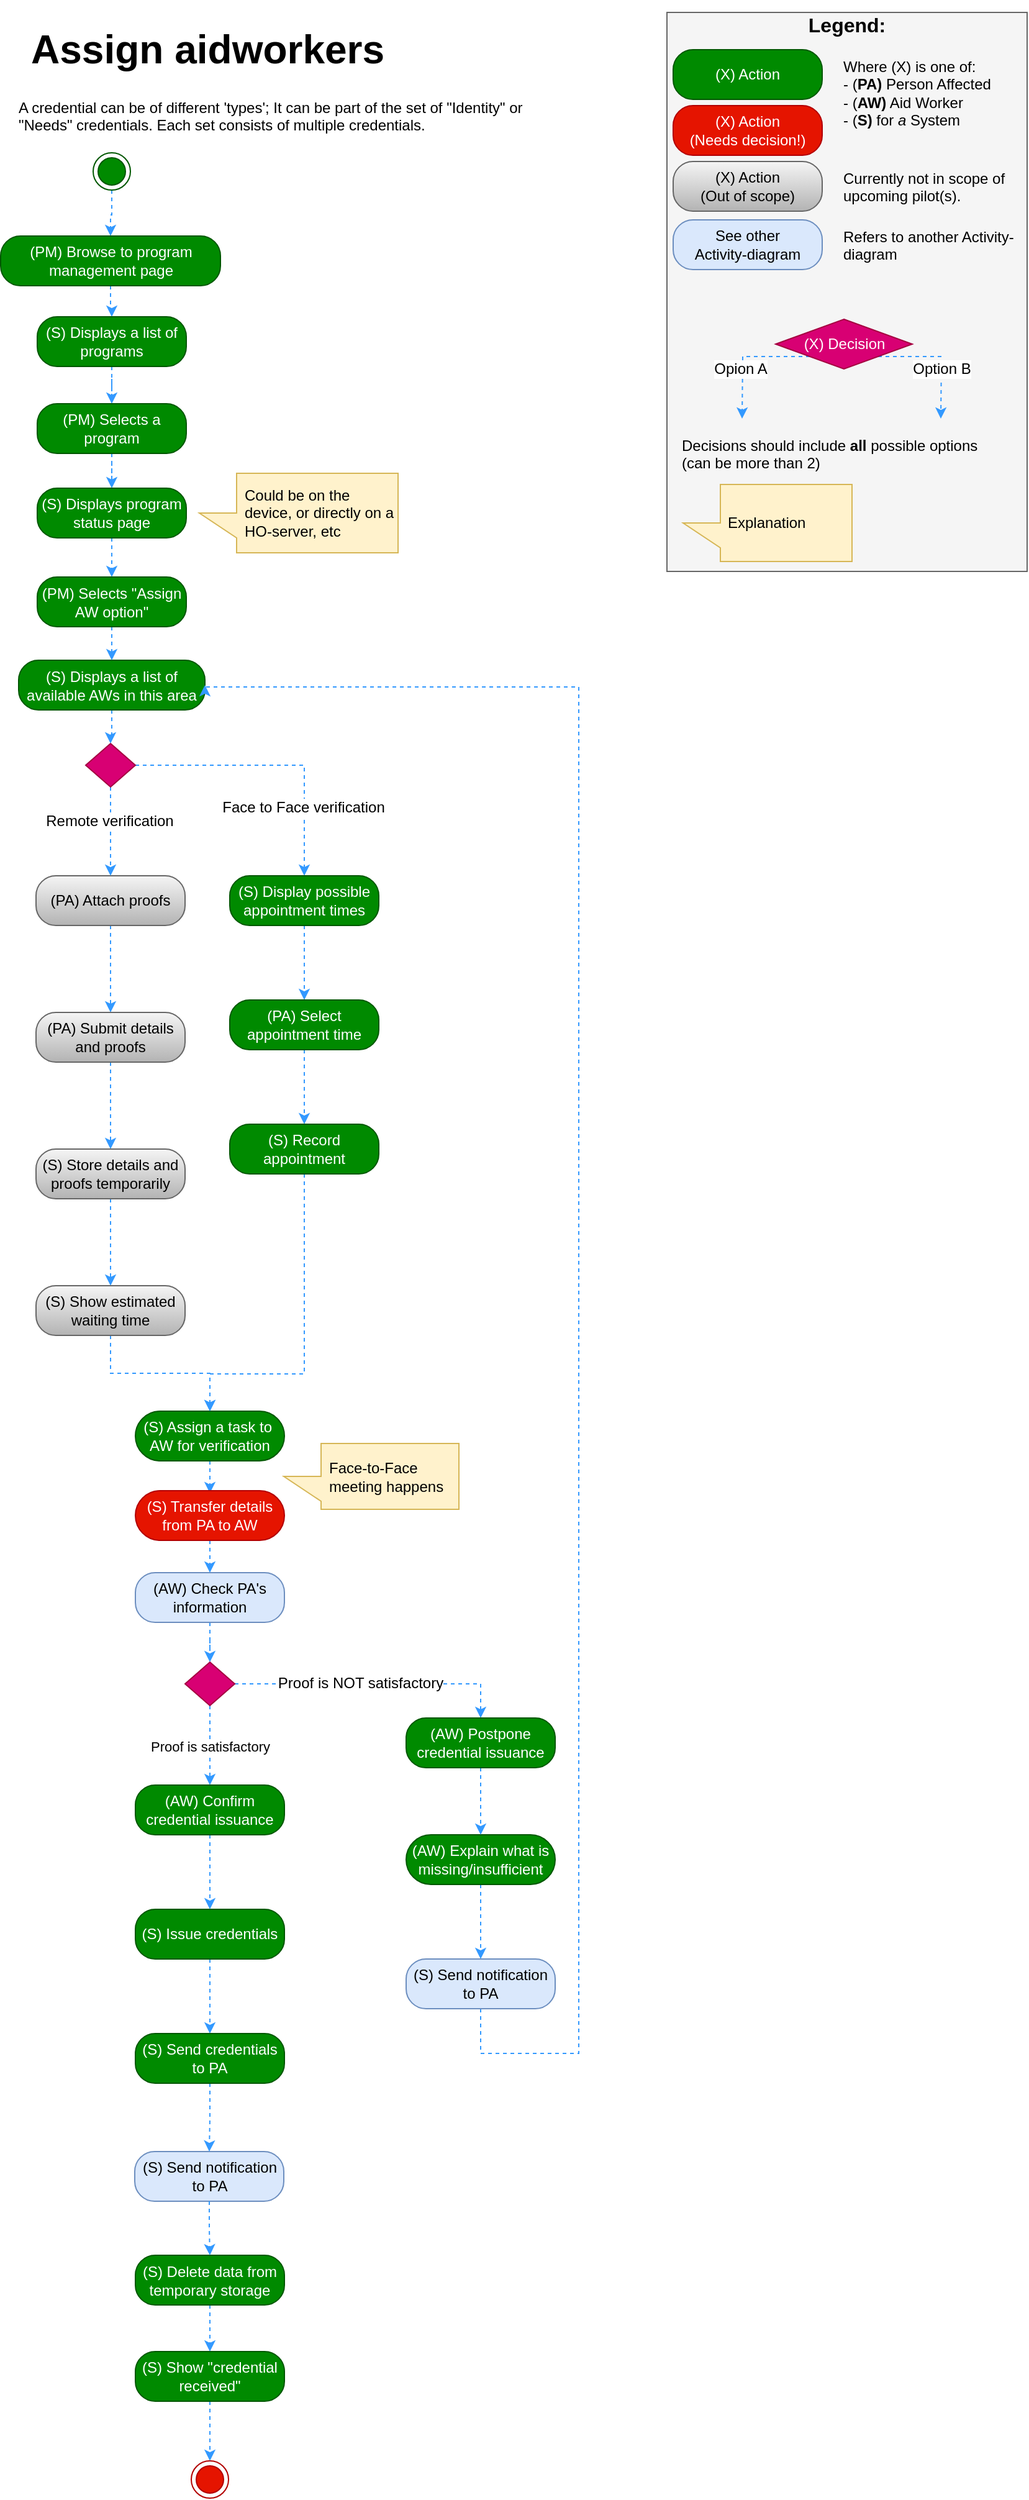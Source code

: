 <mxfile version="12.1.3" type="github" pages="1"><diagram id="uyd7z65uwDIBuKVMTp-y" name="Page-1"><mxGraphModel dx="2485" dy="606" grid="1" gridSize="10" guides="1" tooltips="1" connect="1" arrows="1" fold="1" page="1" pageScale="1" pageWidth="827" pageHeight="1169" math="0" shadow="0"><root><mxCell id="0"/><mxCell id="1" parent="0"/><mxCell id="oU4Lt3CGuPSWamgN9LYf-17" style="edgeStyle=orthogonalEdgeStyle;rounded=0;orthogonalLoop=1;jettySize=auto;html=1;entryX=0.5;entryY=0;entryDx=0;entryDy=0;strokeColor=#3399FF;fontColor=#ffffff;dashed=1;" parent="1" source="oU4Lt3CGuPSWamgN9LYf-1" target="bS0sMl6j7w7xX164Mt2F-23" edge="1"><mxGeometry relative="1" as="geometry"><mxPoint x="83" y="223" as="targetPoint"/></mxGeometry></mxCell><mxCell id="oU4Lt3CGuPSWamgN9LYf-1" value="" style="ellipse;html=1;shape=endState;fillColor=#008a00;strokeColor=#005700;fontColor=#ffffff;" parent="1" vertex="1"><mxGeometry x="68" y="123" width="30" height="30" as="geometry"/></mxCell><mxCell id="ZIkzdJBxLHVvlqhhN6H9-13" value="" style="ellipse;html=1;shape=endState;fillColor=#e51400;strokeColor=#B20000;fontColor=#ffffff;" parent="1" vertex="1"><mxGeometry x="147" y="1981" width="30" height="30" as="geometry"/></mxCell><mxCell id="NnOpoRvQTLeooMambTD8-50" style="edgeStyle=orthogonalEdgeStyle;rounded=0;orthogonalLoop=1;jettySize=auto;html=1;entryX=0.5;entryY=0;entryDx=0;entryDy=0;dashed=1;fontColor=#ffffff;strokeColor=#3399FF;" parent="1" source="bS0sMl6j7w7xX164Mt2F-23" target="NnOpoRvQTLeooMambTD8-34" edge="1"><mxGeometry relative="1" as="geometry"/></mxCell><mxCell id="bS0sMl6j7w7xX164Mt2F-23" value="(PM) Browse to program management page" style="rounded=1;whiteSpace=wrap;html=1;arcSize=40;fillColor=#008a00;strokeColor=#005700;fontColor=#ffffff;" parent="1" vertex="1"><mxGeometry x="-6.5" y="190" width="177" height="40" as="geometry"/></mxCell><mxCell id="bS0sMl6j7w7xX164Mt2F-35" value="(S) Send notification to PA&lt;br&gt;" style="rounded=1;whiteSpace=wrap;html=1;arcSize=40;fillColor=#dae8fc;strokeColor=#6c8ebf;" parent="1" vertex="1"><mxGeometry x="101.5" y="1732" width="120" height="40" as="geometry"/></mxCell><mxCell id="NnOpoRvQTLeooMambTD8-33" value="" style="edgeStyle=orthogonalEdgeStyle;rounded=0;orthogonalLoop=1;jettySize=auto;html=1;dashed=1;strokeColor=#3399FF;fontColor=#ffffff;" parent="1" source="NnOpoRvQTLeooMambTD8-34" target="NnOpoRvQTLeooMambTD8-35" edge="1"><mxGeometry relative="1" as="geometry"/></mxCell><mxCell id="NnOpoRvQTLeooMambTD8-34" value="(S) Displays a list of programs" style="rounded=1;whiteSpace=wrap;html=1;arcSize=40;fillColor=#008a00;strokeColor=#005700;fontColor=#ffffff;" parent="1" vertex="1"><mxGeometry x="23" y="255" width="120" height="40" as="geometry"/></mxCell><mxCell id="XSU_I-3Gt-N8LildDsRt-3" value="" style="edgeStyle=orthogonalEdgeStyle;rounded=0;orthogonalLoop=1;jettySize=auto;html=1;dashed=1;strokeColor=#3399FF;fontColor=#ffffff;entryX=0.5;entryY=0;entryDx=0;entryDy=0;" parent="1" source="NnOpoRvQTLeooMambTD8-35" target="XSU_I-3Gt-N8LildDsRt-1" edge="1"><mxGeometry relative="1" as="geometry"><mxPoint x="83" y="455" as="targetPoint"/></mxGeometry></mxCell><mxCell id="NnOpoRvQTLeooMambTD8-35" value="(PM) Selects a program" style="rounded=1;whiteSpace=wrap;html=1;arcSize=40;fillColor=#008a00;strokeColor=#005700;fontColor=#ffffff;" parent="1" vertex="1"><mxGeometry x="23" y="325" width="120" height="40" as="geometry"/></mxCell><mxCell id="NnOpoRvQTLeooMambTD8-52" value="" style="edgeStyle=orthogonalEdgeStyle;rounded=0;orthogonalLoop=1;jettySize=auto;html=1;dashed=1;strokeColor=#3399FF;fontColor=#ffffff;" parent="1" source="NnOpoRvQTLeooMambTD8-36" target="NnOpoRvQTLeooMambTD8-51" edge="1"><mxGeometry relative="1" as="geometry"/></mxCell><mxCell id="NnOpoRvQTLeooMambTD8-36" value="(PA) Attach proofs" style="rounded=1;whiteSpace=wrap;html=1;arcSize=40;fillColor=#f5f5f5;strokeColor=#666666;gradientColor=#b3b3b3;" parent="1" vertex="1"><mxGeometry x="22" y="705" width="120" height="40" as="geometry"/></mxCell><mxCell id="NnOpoRvQTLeooMambTD8-54" value="" style="edgeStyle=orthogonalEdgeStyle;rounded=0;orthogonalLoop=1;jettySize=auto;html=1;dashed=1;strokeColor=#3399FF;fontColor=#ffffff;" parent="1" source="NnOpoRvQTLeooMambTD8-51" target="NnOpoRvQTLeooMambTD8-53" edge="1"><mxGeometry relative="1" as="geometry"/></mxCell><mxCell id="NnOpoRvQTLeooMambTD8-51" value="(PA) Submit details and proofs" style="rounded=1;whiteSpace=wrap;html=1;arcSize=40;fillColor=#f5f5f5;strokeColor=#666666;gradientColor=#b3b3b3;" parent="1" vertex="1"><mxGeometry x="22" y="815" width="120" height="40" as="geometry"/></mxCell><mxCell id="NnOpoRvQTLeooMambTD8-56" value="" style="edgeStyle=orthogonalEdgeStyle;rounded=0;orthogonalLoop=1;jettySize=auto;html=1;dashed=1;strokeColor=#3399FF;fontColor=#ffffff;" parent="1" source="NnOpoRvQTLeooMambTD8-53" target="NnOpoRvQTLeooMambTD8-55" edge="1"><mxGeometry relative="1" as="geometry"/></mxCell><mxCell id="NnOpoRvQTLeooMambTD8-53" value="(S) Store details and proofs temporarily" style="rounded=1;whiteSpace=wrap;html=1;arcSize=40;fillColor=#f5f5f5;strokeColor=#666666;gradientColor=#b3b3b3;" parent="1" vertex="1"><mxGeometry x="22" y="925" width="120" height="40" as="geometry"/></mxCell><mxCell id="NnOpoRvQTLeooMambTD8-58" value="" style="edgeStyle=orthogonalEdgeStyle;rounded=0;orthogonalLoop=1;jettySize=auto;html=1;dashed=1;strokeColor=#3399FF;fontColor=#ffffff;" parent="1" source="NnOpoRvQTLeooMambTD8-55" target="NnOpoRvQTLeooMambTD8-57" edge="1"><mxGeometry relative="1" as="geometry"/></mxCell><mxCell id="NnOpoRvQTLeooMambTD8-55" value="(S) Show estimated waiting time" style="rounded=1;whiteSpace=wrap;html=1;arcSize=40;fillColor=#f5f5f5;strokeColor=#666666;gradientColor=#b3b3b3;" parent="1" vertex="1"><mxGeometry x="22" y="1035" width="120" height="40" as="geometry"/></mxCell><mxCell id="XSU_I-3Gt-N8LildDsRt-13" value="" style="edgeStyle=orthogonalEdgeStyle;rounded=0;orthogonalLoop=1;jettySize=auto;html=1;dashed=1;strokeColor=#3399FF;fontColor=#ffffff;" parent="1" source="NnOpoRvQTLeooMambTD8-57" edge="1"><mxGeometry relative="1" as="geometry"><mxPoint x="162" y="1202" as="targetPoint"/></mxGeometry></mxCell><mxCell id="NnOpoRvQTLeooMambTD8-57" value="(S) Assign a task to&amp;nbsp; AW for verification" style="rounded=1;whiteSpace=wrap;html=1;arcSize=50;fillColor=#008a00;strokeColor=#005700;fontColor=#ffffff;" parent="1" vertex="1"><mxGeometry x="102" y="1136" width="120" height="40" as="geometry"/></mxCell><mxCell id="NnOpoRvQTLeooMambTD8-63" style="edgeStyle=orthogonalEdgeStyle;rounded=0;orthogonalLoop=1;jettySize=auto;html=1;dashed=1;strokeColor=#3399FF;fontColor=#ffffff;" parent="1" source="NnOpoRvQTLeooMambTD8-60" target="NnOpoRvQTLeooMambTD8-62" edge="1"><mxGeometry relative="1" as="geometry"/></mxCell><mxCell id="NnOpoRvQTLeooMambTD8-60" value="(AW) Check PA's information" style="rounded=1;whiteSpace=wrap;html=1;arcSize=40;fillColor=#dae8fc;strokeColor=#6c8ebf;fontColor=#000000;" parent="1" vertex="1"><mxGeometry x="102" y="1266" width="120" height="40" as="geometry"/></mxCell><mxCell id="NnOpoRvQTLeooMambTD8-37" style="edgeStyle=orthogonalEdgeStyle;rounded=0;orthogonalLoop=1;jettySize=auto;html=1;entryX=0.5;entryY=0;entryDx=0;entryDy=0;dashed=1;strokeColor=#3399FF;fontColor=#ffffff;" parent="1" source="NnOpoRvQTLeooMambTD8-41" target="NnOpoRvQTLeooMambTD8-44" edge="1"><mxGeometry relative="1" as="geometry"><mxPoint x="237.667" y="705" as="targetPoint"/></mxGeometry></mxCell><mxCell id="NnOpoRvQTLeooMambTD8-38" value="Face to Face verification" style="text;html=1;resizable=0;points=[];align=center;verticalAlign=middle;labelBackgroundColor=#ffffff;fontColor=#000000;" parent="NnOpoRvQTLeooMambTD8-37" vertex="1" connectable="0"><mxGeometry x="0.202" y="-34" relative="1" as="geometry"><mxPoint as="offset"/></mxGeometry></mxCell><mxCell id="NnOpoRvQTLeooMambTD8-39" style="edgeStyle=orthogonalEdgeStyle;rounded=0;orthogonalLoop=1;jettySize=auto;html=1;entryX=0.5;entryY=0;entryDx=0;entryDy=0;dashed=1;strokeColor=#3399FF;fontColor=#ffffff;" parent="1" source="NnOpoRvQTLeooMambTD8-41" target="NnOpoRvQTLeooMambTD8-36" edge="1"><mxGeometry relative="1" as="geometry"/></mxCell><mxCell id="NnOpoRvQTLeooMambTD8-40" value="Remote verification" style="text;html=1;resizable=0;points=[];align=center;verticalAlign=middle;labelBackgroundColor=#ffffff;fontColor=#000000;" parent="NnOpoRvQTLeooMambTD8-39" vertex="1" connectable="0"><mxGeometry x="-0.0" y="-9" relative="1" as="geometry"><mxPoint x="8" y="-9" as="offset"/></mxGeometry></mxCell><mxCell id="NnOpoRvQTLeooMambTD8-41" value="" style="rhombus;whiteSpace=wrap;html=1;fillColor=#d80073;strokeColor=#A50040;fontColor=#ffffff;" parent="1" vertex="1"><mxGeometry x="62" y="598.5" width="40" height="35" as="geometry"/></mxCell><mxCell id="NnOpoRvQTLeooMambTD8-43" value="" style="edgeStyle=orthogonalEdgeStyle;rounded=0;orthogonalLoop=1;jettySize=auto;html=1;dashed=1;strokeColor=#3399FF;fontColor=#000000;" parent="1" source="NnOpoRvQTLeooMambTD8-44" target="NnOpoRvQTLeooMambTD8-46" edge="1"><mxGeometry relative="1" as="geometry"/></mxCell><mxCell id="NnOpoRvQTLeooMambTD8-44" value="(S) Display possible appointment times" style="rounded=1;whiteSpace=wrap;html=1;arcSize=40;fillColor=#008a00;strokeColor=#005700;fontColor=#ffffff;" parent="1" vertex="1"><mxGeometry x="178" y="705" width="120" height="40" as="geometry"/></mxCell><mxCell id="NnOpoRvQTLeooMambTD8-45" value="" style="edgeStyle=orthogonalEdgeStyle;rounded=0;orthogonalLoop=1;jettySize=auto;html=1;dashed=1;strokeColor=#3399FF;fontColor=#000000;" parent="1" source="NnOpoRvQTLeooMambTD8-46" target="NnOpoRvQTLeooMambTD8-47" edge="1"><mxGeometry relative="1" as="geometry"/></mxCell><mxCell id="NnOpoRvQTLeooMambTD8-46" value="(PA) Select appointment time" style="rounded=1;whiteSpace=wrap;html=1;arcSize=40;fillColor=#008a00;strokeColor=#005700;fontColor=#ffffff;" parent="1" vertex="1"><mxGeometry x="178" y="805" width="120" height="40" as="geometry"/></mxCell><mxCell id="NnOpoRvQTLeooMambTD8-59" style="edgeStyle=orthogonalEdgeStyle;rounded=0;orthogonalLoop=1;jettySize=auto;html=1;dashed=1;strokeColor=#3399FF;fontColor=#ffffff;entryX=0.5;entryY=0;entryDx=0;entryDy=0;" parent="1" source="NnOpoRvQTLeooMambTD8-47" target="NnOpoRvQTLeooMambTD8-57" edge="1"><mxGeometry relative="1" as="geometry"><mxPoint x="193" y="1054" as="targetPoint"/><Array as="points"><mxPoint x="238" y="1106"/><mxPoint x="162" y="1106"/></Array></mxGeometry></mxCell><mxCell id="NnOpoRvQTLeooMambTD8-47" value="(S) Record appointment" style="rounded=1;whiteSpace=wrap;html=1;arcSize=40;fillColor=#008a00;strokeColor=#005700;fontColor=#ffffff;" parent="1" vertex="1"><mxGeometry x="178" y="905" width="120" height="40" as="geometry"/></mxCell><mxCell id="NnOpoRvQTLeooMambTD8-48" style="edgeStyle=orthogonalEdgeStyle;rounded=0;orthogonalLoop=1;jettySize=auto;html=1;entryX=0.5;entryY=0;entryDx=0;entryDy=0;dashed=1;strokeColor=#3399FF;fontColor=#ffffff;" parent="1" source="NnOpoRvQTLeooMambTD8-49" target="NnOpoRvQTLeooMambTD8-41" edge="1"><mxGeometry relative="1" as="geometry"/></mxCell><mxCell id="NnOpoRvQTLeooMambTD8-49" value="(S) Displays a list of available AWs in this area" style="rounded=1;whiteSpace=wrap;html=1;arcSize=40;fillColor=#008a00;strokeColor=#005700;fontColor=#ffffff;" parent="1" vertex="1"><mxGeometry x="8" y="531.5" width="150" height="40" as="geometry"/></mxCell><mxCell id="NnOpoRvQTLeooMambTD8-67" style="edgeStyle=orthogonalEdgeStyle;rounded=0;orthogonalLoop=1;jettySize=auto;html=1;dashed=1;strokeColor=#3399FF;fontColor=#ffffff;entryX=0.5;entryY=0;entryDx=0;entryDy=0;" parent="1" source="NnOpoRvQTLeooMambTD8-62" target="C5v0pftiz7ZyU0YE7g-n-3" edge="1"><mxGeometry relative="1" as="geometry"/></mxCell><mxCell id="NnOpoRvQTLeooMambTD8-69" value="&lt;font color=&quot;#000000&quot;&gt;Proof is NOT satisfactory&lt;/font&gt;" style="text;html=1;resizable=0;points=[];align=center;verticalAlign=middle;labelBackgroundColor=#ffffff;fontColor=#ffffff;" parent="NnOpoRvQTLeooMambTD8-67" vertex="1" connectable="0"><mxGeometry x="0.077" y="-2" relative="1" as="geometry"><mxPoint x="-21" y="-2.5" as="offset"/></mxGeometry></mxCell><mxCell id="NnOpoRvQTLeooMambTD8-76" value="&lt;font color=&quot;#000000&quot;&gt;Proof is satisfactory&lt;/font&gt;" style="edgeStyle=orthogonalEdgeStyle;rounded=0;orthogonalLoop=1;jettySize=auto;html=1;entryX=0.5;entryY=0;entryDx=0;entryDy=0;dashed=1;strokeColor=#3399FF;fontColor=#ffffff;" parent="1" source="NnOpoRvQTLeooMambTD8-62" target="C5v0pftiz7ZyU0YE7g-n-1" edge="1"><mxGeometry x="0.011" relative="1" as="geometry"><mxPoint as="offset"/></mxGeometry></mxCell><mxCell id="NnOpoRvQTLeooMambTD8-62" value="" style="rhombus;whiteSpace=wrap;html=1;fillColor=#d80073;strokeColor=#A50040;fontColor=#ffffff;" parent="1" vertex="1"><mxGeometry x="142" y="1338" width="40" height="35" as="geometry"/></mxCell><mxCell id="NnOpoRvQTLeooMambTD8-71" value="" style="edgeStyle=orthogonalEdgeStyle;rounded=0;orthogonalLoop=1;jettySize=auto;html=1;dashed=1;strokeColor=#3399FF;fontColor=#ffffff;" parent="1" source="NnOpoRvQTLeooMambTD8-66" target="NnOpoRvQTLeooMambTD8-70" edge="1"><mxGeometry relative="1" as="geometry"/></mxCell><mxCell id="NnOpoRvQTLeooMambTD8-66" value="(AW) Explain what is missing/insufficient" style="rounded=1;whiteSpace=wrap;html=1;arcSize=50;fillColor=#008a00;strokeColor=#005700;fontColor=#ffffff;" parent="1" vertex="1"><mxGeometry x="320" y="1477" width="120" height="40" as="geometry"/></mxCell><mxCell id="NnOpoRvQTLeooMambTD8-72" style="edgeStyle=orthogonalEdgeStyle;rounded=0;orthogonalLoop=1;jettySize=auto;html=1;entryX=1;entryY=0.5;entryDx=0;entryDy=0;dashed=1;strokeColor=#3399FF;fontColor=#ffffff;exitX=0.5;exitY=1;exitDx=0;exitDy=0;" parent="1" source="NnOpoRvQTLeooMambTD8-70" target="NnOpoRvQTLeooMambTD8-49" edge="1"><mxGeometry relative="1" as="geometry"><mxPoint x="466" y="1498" as="sourcePoint"/><Array as="points"><mxPoint x="380" y="1653"/><mxPoint x="459" y="1653"/><mxPoint x="459" y="553"/></Array></mxGeometry></mxCell><mxCell id="NnOpoRvQTLeooMambTD8-70" value="(S) Send notification to PA" style="rounded=1;whiteSpace=wrap;html=1;arcSize=40;fillColor=#dae8fc;strokeColor=#6c8ebf;" parent="1" vertex="1"><mxGeometry x="320" y="1577" width="120" height="40" as="geometry"/></mxCell><mxCell id="NnOpoRvQTLeooMambTD8-78" value="" style="edgeStyle=orthogonalEdgeStyle;rounded=0;orthogonalLoop=1;jettySize=auto;html=1;dashed=1;strokeColor=#3399FF;fontColor=#ffffff;" parent="1" source="NnOpoRvQTLeooMambTD8-75" target="NnOpoRvQTLeooMambTD8-77" edge="1"><mxGeometry relative="1" as="geometry"/></mxCell><mxCell id="NnOpoRvQTLeooMambTD8-75" value="(S) Issue credentials&lt;br&gt;" style="rounded=1;whiteSpace=wrap;html=1;arcSize=40;fillColor=#008a00;strokeColor=#005700;fontColor=#ffffff;" parent="1" vertex="1"><mxGeometry x="102" y="1537" width="120" height="40" as="geometry"/></mxCell><mxCell id="NnOpoRvQTLeooMambTD8-79" value="" style="edgeStyle=orthogonalEdgeStyle;rounded=0;orthogonalLoop=1;jettySize=auto;html=1;dashed=1;strokeColor=#3399FF;fontColor=#ffffff;" parent="1" source="NnOpoRvQTLeooMambTD8-77" target="bS0sMl6j7w7xX164Mt2F-35" edge="1"><mxGeometry relative="1" as="geometry"/></mxCell><mxCell id="NnOpoRvQTLeooMambTD8-77" value="(S) Send credentials to PA&lt;br&gt;" style="rounded=1;whiteSpace=wrap;html=1;arcSize=40;fillColor=#008a00;strokeColor=#005700;fontColor=#ffffff;" parent="1" vertex="1"><mxGeometry x="102" y="1637" width="120" height="40" as="geometry"/></mxCell><mxCell id="XSU_I-3Gt-N8LildDsRt-17" style="edgeStyle=orthogonalEdgeStyle;rounded=0;orthogonalLoop=1;jettySize=auto;html=1;exitX=0.5;exitY=1;exitDx=0;exitDy=0;entryX=0.5;entryY=0;entryDx=0;entryDy=0;dashed=1;strokeColor=#3399FF;fontColor=#ffffff;" parent="1" source="NnOpoRvQTLeooMambTD8-81" target="XSU_I-3Gt-N8LildDsRt-16" edge="1"><mxGeometry relative="1" as="geometry"/></mxCell><mxCell id="NnOpoRvQTLeooMambTD8-81" value="(S) Delete data from temporary storage&lt;br&gt;" style="rounded=1;whiteSpace=wrap;html=1;arcSize=40;fillColor=#008a00;strokeColor=#005700;fontColor=#ffffff;" parent="1" vertex="1"><mxGeometry x="102" y="1815.5" width="120" height="40" as="geometry"/></mxCell><mxCell id="NnOpoRvQTLeooMambTD8-82" style="edgeStyle=orthogonalEdgeStyle;rounded=0;orthogonalLoop=1;jettySize=auto;html=1;entryX=0.5;entryY=0;entryDx=0;entryDy=0;dashed=1;strokeColor=#3399FF;fontColor=#ffffff;" parent="1" source="bS0sMl6j7w7xX164Mt2F-35" target="NnOpoRvQTLeooMambTD8-81" edge="1"><mxGeometry relative="1" as="geometry"><mxPoint x="162" y="1792" as="sourcePoint"/><mxPoint x="162" y="1931" as="targetPoint"/></mxGeometry></mxCell><mxCell id="Oh-CoAv5-6AcQpP4_E5v-1" value="" style="rounded=0;whiteSpace=wrap;html=1;fontSize=16;align=left;fillColor=#f5f5f5;strokeColor=#666666;fontColor=#333333;" parent="1" vertex="1"><mxGeometry x="530" y="10" width="290" height="450" as="geometry"/></mxCell><mxCell id="Oh-CoAv5-6AcQpP4_E5v-6" value="See other&lt;br&gt;Activity-diagram" style="rounded=1;whiteSpace=wrap;html=1;arcSize=40;fillColor=#dae8fc;strokeColor=#6c8ebf;" parent="1" vertex="1"><mxGeometry x="535" y="177" width="120" height="40" as="geometry"/></mxCell><mxCell id="Oh-CoAv5-6AcQpP4_E5v-8" value="(X) Action&lt;br&gt;" style="rounded=1;whiteSpace=wrap;html=1;arcSize=40;fillColor=#008a00;strokeColor=#005700;fontColor=#ffffff;" parent="1" vertex="1"><mxGeometry x="535" y="40" width="120" height="40" as="geometry"/></mxCell><mxCell id="Oh-CoAv5-6AcQpP4_E5v-9" value="" style="edgeStyle=orthogonalEdgeStyle;rounded=0;orthogonalLoop=1;jettySize=auto;html=1;dashed=1;strokeColor=#3399FF;exitX=0;exitY=1;exitDx=0;exitDy=0;" parent="1" source="Oh-CoAv5-6AcQpP4_E5v-13" edge="1"><mxGeometry relative="1" as="geometry"><mxPoint x="590.5" y="337" as="targetPoint"/></mxGeometry></mxCell><mxCell id="Oh-CoAv5-6AcQpP4_E5v-10" value="Opion A" style="text;html=1;resizable=0;points=[];align=center;verticalAlign=middle;labelBackgroundColor=#ffffff;" parent="Oh-CoAv5-6AcQpP4_E5v-9" vertex="1" connectable="0"><mxGeometry x="-0.263" y="1" relative="1" as="geometry"><mxPoint x="-18" y="9" as="offset"/></mxGeometry></mxCell><mxCell id="Oh-CoAv5-6AcQpP4_E5v-11" style="edgeStyle=orthogonalEdgeStyle;rounded=0;orthogonalLoop=1;jettySize=auto;html=1;exitX=1;exitY=1;exitDx=0;exitDy=0;dashed=1;strokeColor=#3399FF;" parent="1" source="Oh-CoAv5-6AcQpP4_E5v-13" edge="1"><mxGeometry relative="1" as="geometry"><mxPoint x="750.5" y="337" as="targetPoint"/></mxGeometry></mxCell><mxCell id="Oh-CoAv5-6AcQpP4_E5v-12" value="Option B" style="text;html=1;resizable=0;points=[];align=center;verticalAlign=middle;labelBackgroundColor=#ffffff;" parent="Oh-CoAv5-6AcQpP4_E5v-11" vertex="1" connectable="0"><mxGeometry x="0.2" y="-1" relative="1" as="geometry"><mxPoint x="1" as="offset"/></mxGeometry></mxCell><mxCell id="Oh-CoAv5-6AcQpP4_E5v-13" value="&lt;span&gt;(X) Decision&lt;br&gt;&lt;/span&gt;" style="rhombus;whiteSpace=wrap;html=1;fillColor=#d80073;strokeColor=#A50040;fontColor=#ffffff;" parent="1" vertex="1"><mxGeometry x="617.5" y="257" width="110" height="40" as="geometry"/></mxCell><mxCell id="Oh-CoAv5-6AcQpP4_E5v-29" value="(X) Action&lt;br&gt;(Needs decision!)&lt;br&gt;" style="rounded=1;whiteSpace=wrap;html=1;arcSize=40;fillColor=#e51400;strokeColor=#B20000;fontColor=#ffffff;" parent="1" vertex="1"><mxGeometry x="535" y="85" width="120" height="40" as="geometry"/></mxCell><mxCell id="Oh-CoAv5-6AcQpP4_E5v-30" value="Assign aidworkers" style="text;html=1;strokeColor=none;fillColor=none;align=left;verticalAlign=middle;whiteSpace=wrap;rounded=0;fontStyle=1;fontSize=32;spacingLeft=16;" parent="1" vertex="1"><mxGeometry width="518" height="80" as="geometry"/></mxCell><mxCell id="Oh-CoAv5-6AcQpP4_E5v-31" value="&lt;font style=&quot;font-size: 16px;&quot;&gt;Legend:&lt;/font&gt;" style="text;html=1;strokeColor=none;fillColor=none;align=center;verticalAlign=middle;whiteSpace=wrap;rounded=0;fontSize=16;fontStyle=1" parent="1" vertex="1"><mxGeometry x="655" y="10" width="40" height="20" as="geometry"/></mxCell><mxCell id="Oh-CoAv5-6AcQpP4_E5v-32" value="Where (X) is one of:&lt;br&gt;- (&lt;b&gt;PA)&lt;/b&gt; Person Affected&lt;br&gt;- (&lt;b&gt;AW)&lt;/b&gt; Aid Worker&lt;br&gt;- (&lt;b&gt;S)&lt;/b&gt; for &lt;i&gt;a&lt;/i&gt; System&lt;br&gt;" style="text;html=1;strokeColor=none;fillColor=none;align=left;verticalAlign=top;whiteSpace=wrap;rounded=0;fontSize=12;" parent="1" vertex="1"><mxGeometry x="670" y="40" width="140" height="70" as="geometry"/></mxCell><mxCell id="Oh-CoAv5-6AcQpP4_E5v-33" value="Refers to another Activity-diagram&lt;br&gt;" style="text;html=1;strokeColor=none;fillColor=none;align=left;verticalAlign=top;whiteSpace=wrap;rounded=0;fontSize=12;" parent="1" vertex="1"><mxGeometry x="670" y="177" width="140" height="38" as="geometry"/></mxCell><mxCell id="Oh-CoAv5-6AcQpP4_E5v-34" value="Decisions should include &lt;b&gt;all&lt;/b&gt; possible options (can be more than 2)&lt;br&gt;" style="text;html=1;strokeColor=none;fillColor=none;align=left;verticalAlign=top;whiteSpace=wrap;rounded=0;fontSize=12;" parent="1" vertex="1"><mxGeometry x="540" y="345" width="250" height="38" as="geometry"/></mxCell><mxCell id="Oh-CoAv5-6AcQpP4_E5v-35" value="&lt;p&gt;Explanation&lt;/p&gt;" style="shape=callout;whiteSpace=wrap;html=1;perimeter=calloutPerimeter;fillColor=#fff2cc;fontSize=12;align=left;strokeColor=#d6b656;spacingLeft=4;direction=south;" parent="1" vertex="1"><mxGeometry x="543" y="390" width="136" height="62" as="geometry"/></mxCell><mxCell id="Oh-CoAv5-6AcQpP4_E5v-36" value="(X) Action&lt;br&gt;(Out of scope)&lt;br&gt;" style="rounded=1;whiteSpace=wrap;html=1;arcSize=40;fillColor=#f5f5f5;strokeColor=#666666;gradientColor=#b3b3b3;" parent="1" vertex="1"><mxGeometry x="535" y="130" width="120" height="40" as="geometry"/></mxCell><mxCell id="Oh-CoAv5-6AcQpP4_E5v-37" value="Currently not in scope of upcoming pilot(s).&lt;br&gt;" style="text;html=1;strokeColor=none;fillColor=none;align=left;verticalAlign=top;whiteSpace=wrap;rounded=0;fontSize=12;" parent="1" vertex="1"><mxGeometry x="670" y="130" width="140" height="70" as="geometry"/></mxCell><mxCell id="Oh-CoAv5-6AcQpP4_E5v-38" value="&lt;p&gt;A credential can be of different 'types'; It can be part of the set of &quot;Identity&quot; or &quot;Needs&quot; credentials. Each set consists of multiple credentials.&lt;/p&gt;" style="text;html=1;strokeColor=none;fillColor=none;spacing=8;spacingTop=-20;whiteSpace=wrap;overflow=hidden;rounded=0;align=left;" parent="1" vertex="1"><mxGeometry y="75" width="432" height="57" as="geometry"/></mxCell><mxCell id="XSU_I-3Gt-N8LildDsRt-9" style="edgeStyle=orthogonalEdgeStyle;rounded=0;orthogonalLoop=1;jettySize=auto;html=1;exitX=0.5;exitY=1;exitDx=0;exitDy=0;entryX=0.5;entryY=0;entryDx=0;entryDy=0;dashed=1;strokeColor=#3399FF;fontColor=#ffffff;" parent="1" source="XSU_I-3Gt-N8LildDsRt-1" target="XSU_I-3Gt-N8LildDsRt-8" edge="1"><mxGeometry relative="1" as="geometry"/></mxCell><mxCell id="XSU_I-3Gt-N8LildDsRt-1" value="(S) Displays program status page" style="rounded=1;whiteSpace=wrap;html=1;arcSize=40;fillColor=#008a00;strokeColor=#005700;fontColor=#ffffff;" parent="1" vertex="1"><mxGeometry x="23" y="393" width="120" height="40" as="geometry"/></mxCell><mxCell id="XSU_I-3Gt-N8LildDsRt-7" value="&lt;p&gt;Face-to-Face meeting happens&lt;/p&gt;" style="shape=callout;whiteSpace=wrap;html=1;perimeter=calloutPerimeter;fillColor=#fff2cc;fontSize=12;align=left;strokeColor=#d6b656;spacingLeft=4;direction=south;" parent="1" vertex="1"><mxGeometry x="221.5" y="1162" width="141" height="53" as="geometry"/></mxCell><mxCell id="XSU_I-3Gt-N8LildDsRt-10" style="edgeStyle=orthogonalEdgeStyle;rounded=0;orthogonalLoop=1;jettySize=auto;html=1;exitX=0.5;exitY=1;exitDx=0;exitDy=0;entryX=0.5;entryY=0;entryDx=0;entryDy=0;dashed=1;strokeColor=#3399FF;fontColor=#ffffff;" parent="1" source="XSU_I-3Gt-N8LildDsRt-8" target="NnOpoRvQTLeooMambTD8-49" edge="1"><mxGeometry relative="1" as="geometry"/></mxCell><mxCell id="XSU_I-3Gt-N8LildDsRt-8" value="(PM) Selects &quot;Assign AW option&quot;" style="rounded=1;whiteSpace=wrap;html=1;arcSize=40;fillColor=#008a00;strokeColor=#005700;fontColor=#ffffff;" parent="1" vertex="1"><mxGeometry x="23" y="464.5" width="120" height="40" as="geometry"/></mxCell><mxCell id="XSU_I-3Gt-N8LildDsRt-14" style="edgeStyle=orthogonalEdgeStyle;rounded=0;orthogonalLoop=1;jettySize=auto;html=1;exitX=0.5;exitY=1;exitDx=0;exitDy=0;entryX=0.5;entryY=0;entryDx=0;entryDy=0;dashed=1;strokeColor=#3399FF;fontColor=#ffffff;" parent="1" source="XSU_I-3Gt-N8LildDsRt-12" target="NnOpoRvQTLeooMambTD8-60" edge="1"><mxGeometry relative="1" as="geometry"/></mxCell><mxCell id="XSU_I-3Gt-N8LildDsRt-12" value="(S) Transfer details from PA to AW" style="rounded=1;whiteSpace=wrap;html=1;arcSize=50;fillColor=#e51400;strokeColor=#B20000;fontColor=#ffffff;" parent="1" vertex="1"><mxGeometry x="102" y="1200" width="120" height="40" as="geometry"/></mxCell><mxCell id="XSU_I-3Gt-N8LildDsRt-15" value="&lt;p&gt;Could be on the device, or directly on a HO-server, etc&lt;/p&gt;" style="shape=callout;whiteSpace=wrap;html=1;perimeter=calloutPerimeter;fillColor=#fff2cc;fontSize=12;align=left;strokeColor=#d6b656;spacingLeft=4;direction=south;" parent="1" vertex="1"><mxGeometry x="153.5" y="381" width="160" height="64" as="geometry"/></mxCell><mxCell id="XSU_I-3Gt-N8LildDsRt-18" value="" style="edgeStyle=orthogonalEdgeStyle;rounded=0;orthogonalLoop=1;jettySize=auto;html=1;dashed=1;strokeColor=#3399FF;fontColor=#ffffff;entryX=0.5;entryY=0;entryDx=0;entryDy=0;" parent="1" source="XSU_I-3Gt-N8LildDsRt-16" target="ZIkzdJBxLHVvlqhhN6H9-13" edge="1"><mxGeometry relative="1" as="geometry"><mxPoint x="162" y="1973" as="targetPoint"/></mxGeometry></mxCell><mxCell id="XSU_I-3Gt-N8LildDsRt-16" value="(S) Show &quot;credential received&quot;&lt;br&gt;" style="rounded=1;whiteSpace=wrap;html=1;arcSize=40;fillColor=#008a00;strokeColor=#005700;fontColor=#ffffff;" parent="1" vertex="1"><mxGeometry x="102" y="1893" width="120" height="40" as="geometry"/></mxCell><mxCell id="C5v0pftiz7ZyU0YE7g-n-2" style="edgeStyle=orthogonalEdgeStyle;rounded=0;orthogonalLoop=1;jettySize=auto;html=1;entryX=0.5;entryY=0;entryDx=0;entryDy=0;dashed=1;fontColor=#ffffff;strokeColor=#3399FF;" parent="1" source="C5v0pftiz7ZyU0YE7g-n-1" target="NnOpoRvQTLeooMambTD8-75" edge="1"><mxGeometry relative="1" as="geometry"/></mxCell><mxCell id="C5v0pftiz7ZyU0YE7g-n-1" value="(AW) Confirm credential issuance" style="rounded=1;whiteSpace=wrap;html=1;arcSize=40;fillColor=#008a00;strokeColor=#005700;fontColor=#ffffff;" parent="1" vertex="1"><mxGeometry x="102" y="1437" width="120" height="40" as="geometry"/></mxCell><mxCell id="C5v0pftiz7ZyU0YE7g-n-4" style="edgeStyle=orthogonalEdgeStyle;rounded=0;orthogonalLoop=1;jettySize=auto;html=1;entryX=0.5;entryY=0;entryDx=0;entryDy=0;dashed=1;fontColor=#ffffff;strokeColor=#3399FF;" parent="1" source="C5v0pftiz7ZyU0YE7g-n-3" target="NnOpoRvQTLeooMambTD8-66" edge="1"><mxGeometry relative="1" as="geometry"/></mxCell><mxCell id="C5v0pftiz7ZyU0YE7g-n-3" value="(AW) Postpone credential issuance" style="rounded=1;whiteSpace=wrap;html=1;arcSize=40;fillColor=#008a00;strokeColor=#005700;fontColor=#ffffff;" parent="1" vertex="1"><mxGeometry x="320" y="1383" width="120" height="40" as="geometry"/></mxCell></root></mxGraphModel></diagram></mxfile>